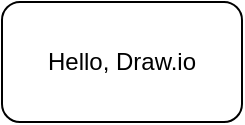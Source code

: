 <mxfile>
  <diagram id="example" name="Page-1">
    <mxGraphModel dx="827" dy="523" grid="1" gridSize="10" guides="1" tooltips="1" connect="1" arrows="1" fold="1" page="1" pageScale="1" pageWidth="850" pageHeight="1100">
      <root>
        <mxCell id="0"/>
        <mxCell id="1" parent="0"/>
        <mxCell id="2" value="Hello, Draw.io" style="rounded=1;whiteSpace=wrap;html=1;" vertex="1" parent="1">
          <mxGeometry x="240" y="160" width="120" height="60" as="geometry"/>
        </mxCell>
      </root>
    </mxGraphModel>
  </diagram>
</mxfile>
